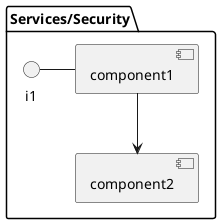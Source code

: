 @startuml

package "Services/Security" {
component component1
component component2
interface i1

}
i1 - component1
component1 --> component2
@enduml
